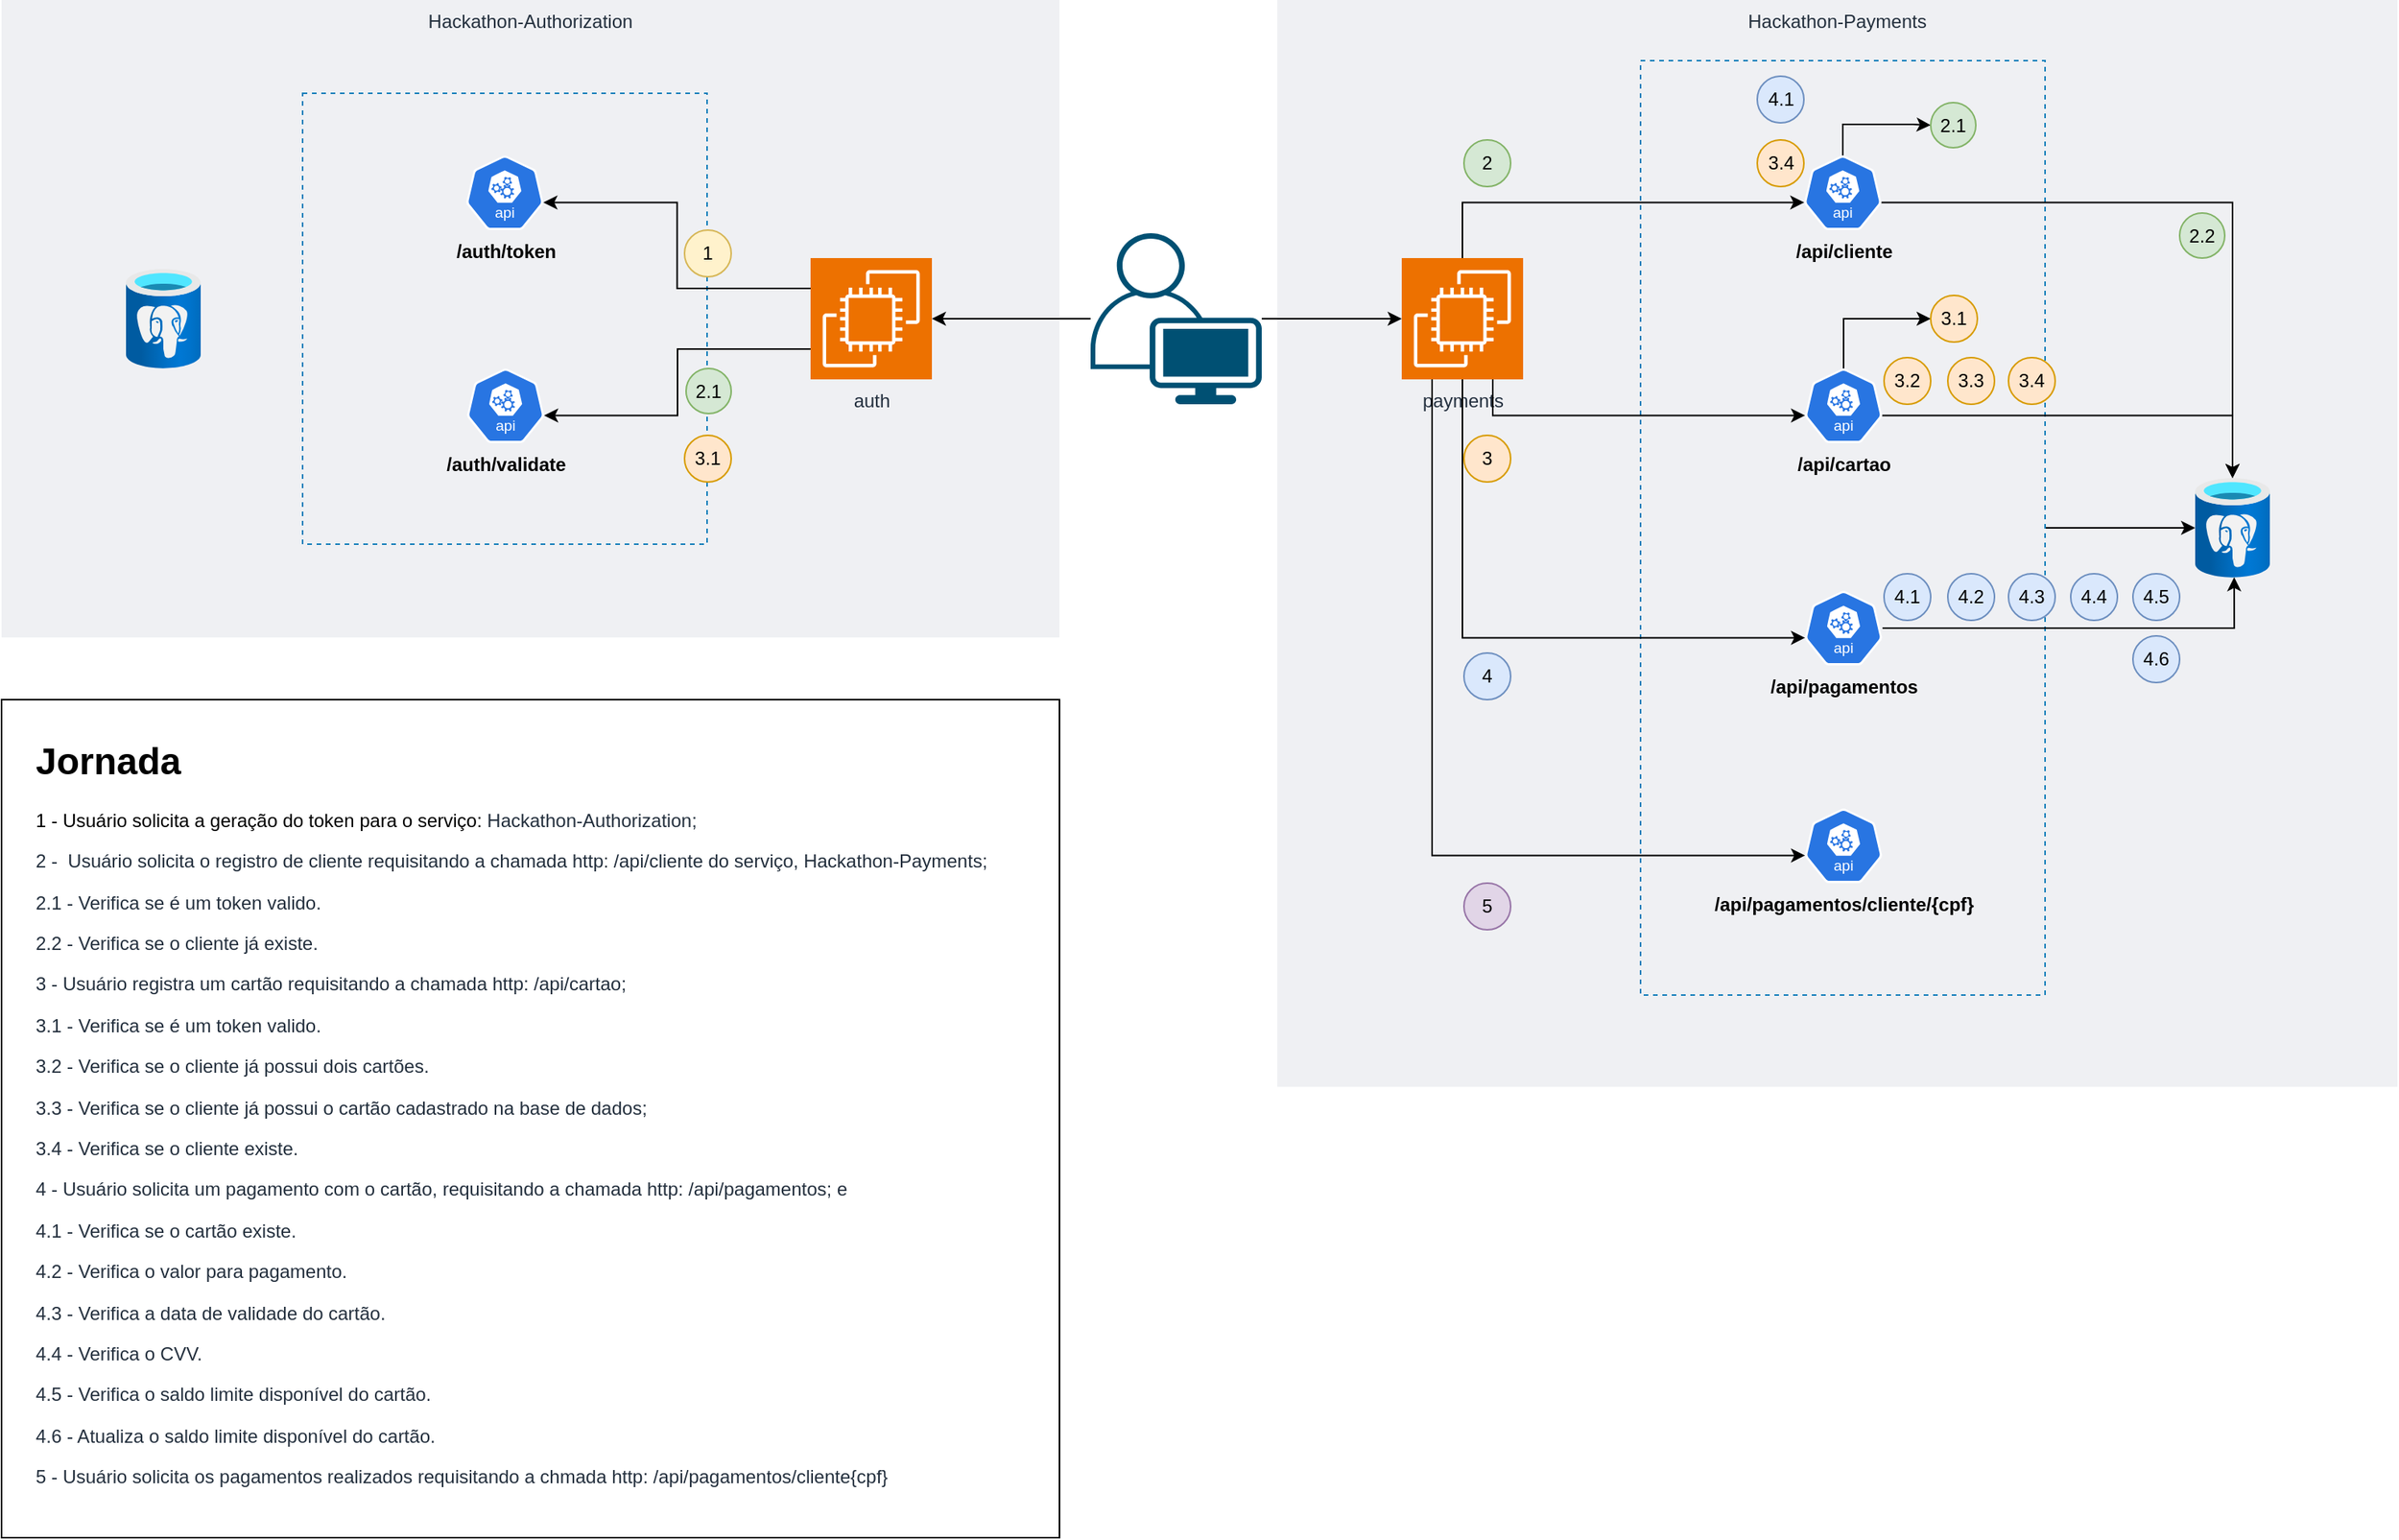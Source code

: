 <mxfile version="24.6.4" type="device">
  <diagram name="Página-1" id="jL50IFQ1BZIH77aHQics">
    <mxGraphModel dx="3217" dy="1423" grid="1" gridSize="10" guides="1" tooltips="1" connect="1" arrows="1" fold="1" page="1" pageScale="1" pageWidth="827" pageHeight="1169" math="0" shadow="0">
      <root>
        <mxCell id="0" />
        <mxCell id="1" parent="0" />
        <mxCell id="dCi2mr4LiYDVyKbxEAa7-5" value="Hackathon-Authorization" style="fillColor=#EFF0F3;strokeColor=none;dashed=0;verticalAlign=top;fontStyle=0;fontColor=#232F3D;whiteSpace=wrap;html=1;" vertex="1" parent="1">
          <mxGeometry x="-40" y="161" width="680" height="410" as="geometry" />
        </mxCell>
        <mxCell id="dCi2mr4LiYDVyKbxEAa7-1" value="auth" style="sketch=0;points=[[0,0,0],[0.25,0,0],[0.5,0,0],[0.75,0,0],[1,0,0],[0,1,0],[0.25,1,0],[0.5,1,0],[0.75,1,0],[1,1,0],[0,0.25,0],[0,0.5,0],[0,0.75,0],[1,0.25,0],[1,0.5,0],[1,0.75,0]];outlineConnect=0;fontColor=#232F3E;fillColor=#ED7100;strokeColor=#ffffff;dashed=0;verticalLabelPosition=bottom;verticalAlign=top;align=center;html=1;fontSize=12;fontStyle=0;aspect=fixed;shape=mxgraph.aws4.resourceIcon;resIcon=mxgraph.aws4.ec2;" vertex="1" parent="1">
          <mxGeometry x="480" y="327" width="78" height="78" as="geometry" />
        </mxCell>
        <mxCell id="dCi2mr4LiYDVyKbxEAa7-3" value="" style="image;aspect=fixed;html=1;points=[];align=center;fontSize=12;image=img/lib/azure2/databases/Azure_Database_PostgreSQL_Server.svg;" vertex="1" parent="1">
          <mxGeometry x="40" y="334" width="48" height="64" as="geometry" />
        </mxCell>
        <mxCell id="dCi2mr4LiYDVyKbxEAa7-9" value="" style="fillColor=none;strokeColor=#147EBA;dashed=1;verticalAlign=top;fontStyle=0;fontColor=#147EBA;whiteSpace=wrap;html=1;" vertex="1" parent="1">
          <mxGeometry x="153.5" y="221" width="260" height="290" as="geometry" />
        </mxCell>
        <mxCell id="dCi2mr4LiYDVyKbxEAa7-11" value="&lt;b&gt;/auth/token&lt;/b&gt;" style="aspect=fixed;sketch=0;html=1;dashed=0;whitespace=wrap;verticalLabelPosition=bottom;verticalAlign=top;fillColor=#2875E2;strokeColor=#ffffff;points=[[0.005,0.63,0],[0.1,0.2,0],[0.9,0.2,0],[0.5,0,0],[0.995,0.63,0],[0.72,0.99,0],[0.5,1,0],[0.28,0.99,0]];shape=mxgraph.kubernetes.icon2;kubernetesLabel=1;prIcon=api" vertex="1" parent="1">
          <mxGeometry x="258.5" y="261" width="50" height="48" as="geometry" />
        </mxCell>
        <mxCell id="dCi2mr4LiYDVyKbxEAa7-12" value="&lt;b&gt;/auth/validate&lt;/b&gt;" style="aspect=fixed;sketch=0;html=1;dashed=0;whitespace=wrap;verticalLabelPosition=bottom;verticalAlign=top;fillColor=#2875E2;strokeColor=#ffffff;points=[[0.005,0.63,0],[0.1,0.2,0],[0.9,0.2,0],[0.5,0,0],[0.995,0.63,0],[0.72,0.99,0],[0.5,1,0],[0.28,0.99,0]];shape=mxgraph.kubernetes.icon2;kubernetesLabel=1;prIcon=api" vertex="1" parent="1">
          <mxGeometry x="259" y="398" width="50" height="48" as="geometry" />
        </mxCell>
        <mxCell id="dCi2mr4LiYDVyKbxEAa7-13" value="Hackathon-Payments" style="fillColor=#EFF0F3;strokeColor=none;dashed=0;verticalAlign=top;fontStyle=0;fontColor=#232F3D;whiteSpace=wrap;html=1;" vertex="1" parent="1">
          <mxGeometry x="780" y="161" width="720" height="699" as="geometry" />
        </mxCell>
        <mxCell id="dCi2mr4LiYDVyKbxEAa7-15" value="payments" style="sketch=0;points=[[0,0,0],[0.25,0,0],[0.5,0,0],[0.75,0,0],[1,0,0],[0,1,0],[0.25,1,0],[0.5,1,0],[0.75,1,0],[1,1,0],[0,0.25,0],[0,0.5,0],[0,0.75,0],[1,0.25,0],[1,0.5,0],[1,0.75,0]];outlineConnect=0;fontColor=#232F3E;fillColor=#ED7100;strokeColor=#ffffff;dashed=0;verticalLabelPosition=bottom;verticalAlign=top;align=center;html=1;fontSize=12;fontStyle=0;aspect=fixed;shape=mxgraph.aws4.resourceIcon;resIcon=mxgraph.aws4.ec2;" vertex="1" parent="1">
          <mxGeometry x="860" y="327" width="78" height="78" as="geometry" />
        </mxCell>
        <mxCell id="dCi2mr4LiYDVyKbxEAa7-16" value="" style="image;aspect=fixed;html=1;points=[];align=center;fontSize=12;image=img/lib/azure2/databases/Azure_Database_PostgreSQL_Server.svg;" vertex="1" parent="1">
          <mxGeometry x="1370" y="468.5" width="48" height="64" as="geometry" />
        </mxCell>
        <mxCell id="dCi2mr4LiYDVyKbxEAa7-42" style="edgeStyle=orthogonalEdgeStyle;rounded=0;orthogonalLoop=1;jettySize=auto;html=1;" edge="1" parent="1" source="dCi2mr4LiYDVyKbxEAa7-17" target="dCi2mr4LiYDVyKbxEAa7-16">
          <mxGeometry relative="1" as="geometry" />
        </mxCell>
        <mxCell id="dCi2mr4LiYDVyKbxEAa7-17" value="" style="fillColor=none;strokeColor=#147EBA;dashed=1;verticalAlign=top;fontStyle=0;fontColor=#147EBA;whiteSpace=wrap;html=1;" vertex="1" parent="1">
          <mxGeometry x="1013.5" y="200" width="260" height="601" as="geometry" />
        </mxCell>
        <mxCell id="dCi2mr4LiYDVyKbxEAa7-53" style="edgeStyle=orthogonalEdgeStyle;rounded=0;orthogonalLoop=1;jettySize=auto;html=1;exitX=0.995;exitY=0.63;exitDx=0;exitDy=0;exitPerimeter=0;" edge="1" parent="1" source="dCi2mr4LiYDVyKbxEAa7-18" target="dCi2mr4LiYDVyKbxEAa7-16">
          <mxGeometry relative="1" as="geometry" />
        </mxCell>
        <mxCell id="dCi2mr4LiYDVyKbxEAa7-56" style="edgeStyle=orthogonalEdgeStyle;rounded=0;orthogonalLoop=1;jettySize=auto;html=1;exitX=0.5;exitY=0;exitDx=0;exitDy=0;exitPerimeter=0;entryX=0;entryY=0.5;entryDx=0;entryDy=0;" edge="1" parent="1" source="dCi2mr4LiYDVyKbxEAa7-18" target="dCi2mr4LiYDVyKbxEAa7-48">
          <mxGeometry relative="1" as="geometry" />
        </mxCell>
        <mxCell id="dCi2mr4LiYDVyKbxEAa7-18" value="&lt;b&gt;/api/cliente&lt;/b&gt;" style="aspect=fixed;sketch=0;html=1;dashed=0;whitespace=wrap;verticalLabelPosition=bottom;verticalAlign=top;fillColor=#2875E2;strokeColor=#ffffff;points=[[0.005,0.63,0],[0.1,0.2,0],[0.9,0.2,0],[0.5,0,0],[0.995,0.63,0],[0.72,0.99,0],[0.5,1,0],[0.28,0.99,0]];shape=mxgraph.kubernetes.icon2;kubernetesLabel=1;prIcon=api" vertex="1" parent="1">
          <mxGeometry x="1118.5" y="261" width="50" height="48" as="geometry" />
        </mxCell>
        <mxCell id="dCi2mr4LiYDVyKbxEAa7-57" style="edgeStyle=orthogonalEdgeStyle;rounded=0;orthogonalLoop=1;jettySize=auto;html=1;exitX=0.5;exitY=0;exitDx=0;exitDy=0;exitPerimeter=0;entryX=0;entryY=0.5;entryDx=0;entryDy=0;" edge="1" parent="1" source="dCi2mr4LiYDVyKbxEAa7-19" target="dCi2mr4LiYDVyKbxEAa7-55">
          <mxGeometry relative="1" as="geometry" />
        </mxCell>
        <mxCell id="dCi2mr4LiYDVyKbxEAa7-59" style="edgeStyle=orthogonalEdgeStyle;rounded=0;orthogonalLoop=1;jettySize=auto;html=1;exitX=0.995;exitY=0.63;exitDx=0;exitDy=0;exitPerimeter=0;" edge="1" parent="1" source="dCi2mr4LiYDVyKbxEAa7-19" target="dCi2mr4LiYDVyKbxEAa7-16">
          <mxGeometry relative="1" as="geometry" />
        </mxCell>
        <mxCell id="dCi2mr4LiYDVyKbxEAa7-19" value="&lt;b&gt;/api/cartao&lt;/b&gt;" style="aspect=fixed;sketch=0;html=1;dashed=0;whitespace=wrap;verticalLabelPosition=bottom;verticalAlign=top;fillColor=#2875E2;strokeColor=#ffffff;points=[[0.005,0.63,0],[0.1,0.2,0],[0.9,0.2,0],[0.5,0,0],[0.995,0.63,0],[0.72,0.99,0],[0.5,1,0],[0.28,0.99,0]];shape=mxgraph.kubernetes.icon2;kubernetesLabel=1;prIcon=api" vertex="1" parent="1">
          <mxGeometry x="1119" y="398" width="50" height="48" as="geometry" />
        </mxCell>
        <mxCell id="dCi2mr4LiYDVyKbxEAa7-21" value="" style="points=[[0.35,0,0],[0.98,0.51,0],[1,0.71,0],[0.67,1,0],[0,0.795,0],[0,0.65,0]];verticalLabelPosition=bottom;sketch=0;html=1;verticalAlign=top;aspect=fixed;align=center;pointerEvents=1;shape=mxgraph.cisco19.user;fillColor=#005073;strokeColor=none;" vertex="1" parent="1">
          <mxGeometry x="660" y="311" width="110" height="110" as="geometry" />
        </mxCell>
        <mxCell id="dCi2mr4LiYDVyKbxEAa7-22" style="edgeStyle=orthogonalEdgeStyle;rounded=0;orthogonalLoop=1;jettySize=auto;html=1;entryX=1;entryY=0.5;entryDx=0;entryDy=0;entryPerimeter=0;" edge="1" parent="1" source="dCi2mr4LiYDVyKbxEAa7-21" target="dCi2mr4LiYDVyKbxEAa7-1">
          <mxGeometry relative="1" as="geometry" />
        </mxCell>
        <mxCell id="dCi2mr4LiYDVyKbxEAa7-23" style="edgeStyle=orthogonalEdgeStyle;rounded=0;orthogonalLoop=1;jettySize=auto;html=1;entryX=0;entryY=0.5;entryDx=0;entryDy=0;entryPerimeter=0;" edge="1" parent="1" source="dCi2mr4LiYDVyKbxEAa7-21" target="dCi2mr4LiYDVyKbxEAa7-15">
          <mxGeometry relative="1" as="geometry" />
        </mxCell>
        <mxCell id="dCi2mr4LiYDVyKbxEAa7-24" style="edgeStyle=orthogonalEdgeStyle;rounded=0;orthogonalLoop=1;jettySize=auto;html=1;exitX=0.5;exitY=0;exitDx=0;exitDy=0;exitPerimeter=0;entryX=0.005;entryY=0.63;entryDx=0;entryDy=0;entryPerimeter=0;" edge="1" parent="1" source="dCi2mr4LiYDVyKbxEAa7-15" target="dCi2mr4LiYDVyKbxEAa7-18">
          <mxGeometry relative="1" as="geometry" />
        </mxCell>
        <mxCell id="dCi2mr4LiYDVyKbxEAa7-25" style="edgeStyle=orthogonalEdgeStyle;rounded=0;orthogonalLoop=1;jettySize=auto;html=1;exitX=0;exitY=0.25;exitDx=0;exitDy=0;exitPerimeter=0;entryX=0.995;entryY=0.63;entryDx=0;entryDy=0;entryPerimeter=0;" edge="1" parent="1" source="dCi2mr4LiYDVyKbxEAa7-1" target="dCi2mr4LiYDVyKbxEAa7-11">
          <mxGeometry relative="1" as="geometry" />
        </mxCell>
        <mxCell id="dCi2mr4LiYDVyKbxEAa7-26" style="edgeStyle=orthogonalEdgeStyle;rounded=0;orthogonalLoop=1;jettySize=auto;html=1;exitX=0;exitY=0.75;exitDx=0;exitDy=0;exitPerimeter=0;entryX=0.995;entryY=0.63;entryDx=0;entryDy=0;entryPerimeter=0;" edge="1" parent="1" source="dCi2mr4LiYDVyKbxEAa7-1" target="dCi2mr4LiYDVyKbxEAa7-12">
          <mxGeometry relative="1" as="geometry" />
        </mxCell>
        <mxCell id="dCi2mr4LiYDVyKbxEAa7-29" value="1" style="ellipse;whiteSpace=wrap;html=1;aspect=fixed;fillColor=#fff2cc;strokeColor=#d6b656;" vertex="1" parent="1">
          <mxGeometry x="399" y="309" width="30" height="30" as="geometry" />
        </mxCell>
        <mxCell id="dCi2mr4LiYDVyKbxEAa7-32" value="2" style="ellipse;whiteSpace=wrap;html=1;aspect=fixed;fillColor=#d5e8d4;strokeColor=#82b366;" vertex="1" parent="1">
          <mxGeometry x="900" y="251" width="30" height="30" as="geometry" />
        </mxCell>
        <mxCell id="dCi2mr4LiYDVyKbxEAa7-33" style="edgeStyle=orthogonalEdgeStyle;rounded=0;orthogonalLoop=1;jettySize=auto;html=1;exitX=0.75;exitY=1;exitDx=0;exitDy=0;exitPerimeter=0;entryX=0.005;entryY=0.63;entryDx=0;entryDy=0;entryPerimeter=0;" edge="1" parent="1" source="dCi2mr4LiYDVyKbxEAa7-15" target="dCi2mr4LiYDVyKbxEAa7-19">
          <mxGeometry relative="1" as="geometry" />
        </mxCell>
        <mxCell id="dCi2mr4LiYDVyKbxEAa7-34" value="3" style="ellipse;whiteSpace=wrap;html=1;aspect=fixed;fillColor=#ffe6cc;strokeColor=#d79b00;" vertex="1" parent="1">
          <mxGeometry x="900" y="441" width="30" height="30" as="geometry" />
        </mxCell>
        <mxCell id="dCi2mr4LiYDVyKbxEAa7-35" value="&lt;b&gt;/api/pagamentos&lt;/b&gt;" style="aspect=fixed;sketch=0;html=1;dashed=0;whitespace=wrap;verticalLabelPosition=bottom;verticalAlign=top;fillColor=#2875E2;strokeColor=#ffffff;points=[[0.005,0.63,0],[0.1,0.2,0],[0.9,0.2,0],[0.5,0,0],[0.995,0.63,0],[0.72,0.99,0],[0.5,1,0],[0.28,0.99,0]];shape=mxgraph.kubernetes.icon2;kubernetesLabel=1;prIcon=api" vertex="1" parent="1">
          <mxGeometry x="1119" y="541" width="50" height="48" as="geometry" />
        </mxCell>
        <mxCell id="dCi2mr4LiYDVyKbxEAa7-36" style="edgeStyle=orthogonalEdgeStyle;rounded=0;orthogonalLoop=1;jettySize=auto;html=1;exitX=0.5;exitY=1;exitDx=0;exitDy=0;exitPerimeter=0;entryX=0.005;entryY=0.63;entryDx=0;entryDy=0;entryPerimeter=0;" edge="1" parent="1" source="dCi2mr4LiYDVyKbxEAa7-15" target="dCi2mr4LiYDVyKbxEAa7-35">
          <mxGeometry relative="1" as="geometry" />
        </mxCell>
        <mxCell id="dCi2mr4LiYDVyKbxEAa7-37" value="4" style="ellipse;whiteSpace=wrap;html=1;aspect=fixed;fillColor=#dae8fc;strokeColor=#6c8ebf;" vertex="1" parent="1">
          <mxGeometry x="900" y="581" width="30" height="30" as="geometry" />
        </mxCell>
        <mxCell id="dCi2mr4LiYDVyKbxEAa7-39" value="&lt;b&gt;/api/pagamentos/cliente/{cpf}&lt;/b&gt;" style="aspect=fixed;sketch=0;html=1;dashed=0;whitespace=wrap;verticalLabelPosition=bottom;verticalAlign=top;fillColor=#2875E2;strokeColor=#ffffff;points=[[0.005,0.63,0],[0.1,0.2,0],[0.9,0.2,0],[0.5,0,0],[0.995,0.63,0],[0.72,0.99,0],[0.5,1,0],[0.28,0.99,0]];shape=mxgraph.kubernetes.icon2;kubernetesLabel=1;prIcon=api" vertex="1" parent="1">
          <mxGeometry x="1119" y="681" width="50" height="48" as="geometry" />
        </mxCell>
        <mxCell id="dCi2mr4LiYDVyKbxEAa7-40" style="edgeStyle=orthogonalEdgeStyle;rounded=0;orthogonalLoop=1;jettySize=auto;html=1;exitX=0.25;exitY=1;exitDx=0;exitDy=0;exitPerimeter=0;entryX=0.005;entryY=0.63;entryDx=0;entryDy=0;entryPerimeter=0;" edge="1" parent="1" source="dCi2mr4LiYDVyKbxEAa7-15" target="dCi2mr4LiYDVyKbxEAa7-39">
          <mxGeometry relative="1" as="geometry" />
        </mxCell>
        <mxCell id="dCi2mr4LiYDVyKbxEAa7-41" value="5" style="ellipse;whiteSpace=wrap;html=1;aspect=fixed;fillColor=#e1d5e7;strokeColor=#9673a6;" vertex="1" parent="1">
          <mxGeometry x="900" y="729" width="30" height="30" as="geometry" />
        </mxCell>
        <mxCell id="dCi2mr4LiYDVyKbxEAa7-43" value="" style="rounded=0;whiteSpace=wrap;html=1;" vertex="1" parent="1">
          <mxGeometry x="-40" y="611" width="680" height="539" as="geometry" />
        </mxCell>
        <mxCell id="dCi2mr4LiYDVyKbxEAa7-44" value="&lt;h1 style=&quot;margin-top: 0px;&quot;&gt;Jornada&lt;/h1&gt;&lt;p&gt;1 - Usuário solicita a geração do token para o serviço:&amp;nbsp;&lt;span style=&quot;color: rgb(35, 47, 61); text-align: center; background-color: initial;&quot;&gt;Hackathon-Authorization;&lt;/span&gt;&lt;/p&gt;&lt;p&gt;&lt;span style=&quot;color: rgb(35, 47, 61); text-align: center; background-color: initial;&quot;&gt;2 -&amp;nbsp; Usuário solicita o registro de cliente requisitando a chamada http: /api/cliente do serviço,&amp;nbsp;&lt;/span&gt;&lt;span style=&quot;color: rgb(35, 47, 61); text-align: center; background-color: initial;&quot;&gt;Hackathon-Payments;&lt;/span&gt;&lt;/p&gt;&lt;p&gt;&lt;span style=&quot;color: rgb(35, 47, 61); text-align: center;&quot;&gt;2.1 - Verifica se é um token valido.&lt;/span&gt;&lt;br&gt;&lt;/p&gt;&lt;p&gt;&lt;span style=&quot;color: rgb(35, 47, 61); text-align: center; background-color: initial;&quot;&gt;2.2 - Verifica se o cliente já existe.&lt;/span&gt;&lt;/p&gt;&lt;p&gt;&lt;span style=&quot;color: rgb(35, 47, 61); text-align: center; background-color: initial;&quot;&gt;3 - Usuário registra um cartão requisitando a chamada http: /api/cartao;&lt;/span&gt;&lt;/p&gt;&lt;p&gt;&lt;span style=&quot;color: rgb(35, 47, 61); text-align: center; background-color: initial;&quot;&gt;3.1 - Verifica se é um token valido.&amp;nbsp;&lt;/span&gt;&lt;/p&gt;&lt;p&gt;&lt;span style=&quot;color: rgb(35, 47, 61); text-align: center; background-color: initial;&quot;&gt;3.2 - Verifica se o cliente já possui dois cartões.&lt;/span&gt;&lt;/p&gt;&lt;p&gt;&lt;span style=&quot;color: rgb(35, 47, 61); text-align: center; background-color: initial;&quot;&gt;3.3 - Verifica se o cliente já possui o cartão cadastrado na base de dados;&lt;/span&gt;&lt;/p&gt;&lt;p&gt;&lt;span style=&quot;color: rgb(35, 47, 61); text-align: center; background-color: initial;&quot;&gt;3.4 - Verifica se o cliente existe.&lt;/span&gt;&lt;/p&gt;&lt;p&gt;&lt;span style=&quot;color: rgb(35, 47, 61); text-align: center; background-color: initial;&quot;&gt;4 - Usuário solicita um pagamento com o cartão, requisitando a chamada http: /api/pagamentos; e&lt;/span&gt;&lt;/p&gt;&lt;p&gt;&lt;span style=&quot;color: rgb(35, 47, 61); text-align: center; background-color: initial;&quot;&gt;4.1 - Verifica se o cartão existe.&lt;/span&gt;&lt;/p&gt;&lt;p&gt;&lt;span style=&quot;color: rgb(35, 47, 61); text-align: center; background-color: initial;&quot;&gt;4.2 - Verifica o valor para pagamento.&lt;/span&gt;&lt;/p&gt;&lt;p&gt;&lt;span style=&quot;color: rgb(35, 47, 61); text-align: center; background-color: initial;&quot;&gt;4.3 - Verifica a data de validade do cartão.&lt;/span&gt;&lt;/p&gt;&lt;p&gt;&lt;span style=&quot;color: rgb(35, 47, 61); text-align: center; background-color: initial;&quot;&gt;4.4 - Verifica o CVV.&lt;/span&gt;&lt;/p&gt;&lt;p&gt;&lt;span style=&quot;color: rgb(35, 47, 61); text-align: center; background-color: initial;&quot;&gt;4.5 - Verifica o saldo limite disponível do cartão.&lt;/span&gt;&lt;/p&gt;&lt;p&gt;&lt;span style=&quot;color: rgb(35, 47, 61); text-align: center; background-color: initial;&quot;&gt;4.6 - Atualiza o saldo limite&amp;nbsp;&lt;/span&gt;&lt;span style=&quot;color: rgb(35, 47, 61); text-align: center; background-color: initial;&quot;&gt;disponível do&amp;nbsp;&lt;/span&gt;&lt;span style=&quot;color: rgb(35, 47, 61); text-align: center; background-color: initial;&quot;&gt;cartão.&lt;/span&gt;&lt;/p&gt;&lt;p&gt;&lt;span style=&quot;color: rgb(35, 47, 61); text-align: center; background-color: initial;&quot;&gt;5 - Usuário solicita os pagamentos realizados requisitando a chmada http: /api/pagamentos/cliente{cpf}&lt;/span&gt;&lt;/p&gt;" style="text;html=1;whiteSpace=wrap;overflow=hidden;rounded=0;" vertex="1" parent="1">
          <mxGeometry x="-20" y="630" width="640" height="510" as="geometry" />
        </mxCell>
        <mxCell id="dCi2mr4LiYDVyKbxEAa7-48" value="2.1" style="ellipse;whiteSpace=wrap;html=1;aspect=fixed;fillColor=#d5e8d4;strokeColor=#82b366;" vertex="1" parent="1">
          <mxGeometry x="1200" y="227" width="29" height="29" as="geometry" />
        </mxCell>
        <mxCell id="dCi2mr4LiYDVyKbxEAa7-52" value="2.1" style="ellipse;whiteSpace=wrap;html=1;aspect=fixed;fillColor=#d5e8d4;strokeColor=#82b366;" vertex="1" parent="1">
          <mxGeometry x="400" y="398" width="29" height="29" as="geometry" />
        </mxCell>
        <mxCell id="dCi2mr4LiYDVyKbxEAa7-54" value="2.2" style="ellipse;whiteSpace=wrap;html=1;aspect=fixed;fillColor=#d5e8d4;strokeColor=#82b366;" vertex="1" parent="1">
          <mxGeometry x="1360" y="298" width="29" height="29" as="geometry" />
        </mxCell>
        <mxCell id="dCi2mr4LiYDVyKbxEAa7-55" value="3.1" style="ellipse;whiteSpace=wrap;html=1;aspect=fixed;fillColor=#ffe6cc;strokeColor=#d79b00;" vertex="1" parent="1">
          <mxGeometry x="1200" y="351" width="30" height="30" as="geometry" />
        </mxCell>
        <mxCell id="dCi2mr4LiYDVyKbxEAa7-58" value="3.1" style="ellipse;whiteSpace=wrap;html=1;aspect=fixed;fillColor=#ffe6cc;strokeColor=#d79b00;" vertex="1" parent="1">
          <mxGeometry x="399" y="441" width="30" height="30" as="geometry" />
        </mxCell>
        <mxCell id="dCi2mr4LiYDVyKbxEAa7-60" value="3.2" style="ellipse;whiteSpace=wrap;html=1;aspect=fixed;fillColor=#ffe6cc;strokeColor=#d79b00;" vertex="1" parent="1">
          <mxGeometry x="1170" y="391" width="30" height="30" as="geometry" />
        </mxCell>
        <mxCell id="dCi2mr4LiYDVyKbxEAa7-61" value="3.3" style="ellipse;whiteSpace=wrap;html=1;aspect=fixed;fillColor=#ffe6cc;strokeColor=#d79b00;" vertex="1" parent="1">
          <mxGeometry x="1211" y="391" width="30" height="30" as="geometry" />
        </mxCell>
        <mxCell id="dCi2mr4LiYDVyKbxEAa7-62" value="3.4" style="ellipse;whiteSpace=wrap;html=1;aspect=fixed;fillColor=#ffe6cc;strokeColor=#d79b00;" vertex="1" parent="1">
          <mxGeometry x="1250" y="391" width="30" height="30" as="geometry" />
        </mxCell>
        <mxCell id="dCi2mr4LiYDVyKbxEAa7-67" value="3.4" style="ellipse;whiteSpace=wrap;html=1;aspect=fixed;fillColor=#ffe6cc;strokeColor=#d79b00;" vertex="1" parent="1">
          <mxGeometry x="1088.5" y="251" width="30" height="30" as="geometry" />
        </mxCell>
        <mxCell id="dCi2mr4LiYDVyKbxEAa7-68" value="4.1" style="ellipse;whiteSpace=wrap;html=1;aspect=fixed;fillColor=#dae8fc;strokeColor=#6c8ebf;" vertex="1" parent="1">
          <mxGeometry x="1170" y="530" width="30" height="30" as="geometry" />
        </mxCell>
        <mxCell id="dCi2mr4LiYDVyKbxEAa7-70" style="edgeStyle=orthogonalEdgeStyle;rounded=0;orthogonalLoop=1;jettySize=auto;html=1;entryX=0.522;entryY=0.996;entryDx=0;entryDy=0;entryPerimeter=0;" edge="1" parent="1" source="dCi2mr4LiYDVyKbxEAa7-35" target="dCi2mr4LiYDVyKbxEAa7-16">
          <mxGeometry relative="1" as="geometry" />
        </mxCell>
        <mxCell id="dCi2mr4LiYDVyKbxEAa7-71" value="4.1" style="ellipse;whiteSpace=wrap;html=1;aspect=fixed;fillColor=#dae8fc;strokeColor=#6c8ebf;" vertex="1" parent="1">
          <mxGeometry x="1088.5" y="210" width="30" height="30" as="geometry" />
        </mxCell>
        <mxCell id="dCi2mr4LiYDVyKbxEAa7-72" value="4.2" style="ellipse;whiteSpace=wrap;html=1;aspect=fixed;fillColor=#dae8fc;strokeColor=#6c8ebf;" vertex="1" parent="1">
          <mxGeometry x="1211" y="530" width="30" height="30" as="geometry" />
        </mxCell>
        <mxCell id="dCi2mr4LiYDVyKbxEAa7-73" value="4.3" style="ellipse;whiteSpace=wrap;html=1;aspect=fixed;fillColor=#dae8fc;strokeColor=#6c8ebf;" vertex="1" parent="1">
          <mxGeometry x="1250" y="530" width="30" height="30" as="geometry" />
        </mxCell>
        <mxCell id="dCi2mr4LiYDVyKbxEAa7-74" value="4.4" style="ellipse;whiteSpace=wrap;html=1;aspect=fixed;fillColor=#dae8fc;strokeColor=#6c8ebf;" vertex="1" parent="1">
          <mxGeometry x="1290" y="530" width="30" height="30" as="geometry" />
        </mxCell>
        <mxCell id="dCi2mr4LiYDVyKbxEAa7-75" value="4.5" style="ellipse;whiteSpace=wrap;html=1;aspect=fixed;fillColor=#dae8fc;strokeColor=#6c8ebf;" vertex="1" parent="1">
          <mxGeometry x="1330" y="530" width="30" height="30" as="geometry" />
        </mxCell>
        <mxCell id="dCi2mr4LiYDVyKbxEAa7-76" value="4.6" style="ellipse;whiteSpace=wrap;html=1;aspect=fixed;fillColor=#dae8fc;strokeColor=#6c8ebf;" vertex="1" parent="1">
          <mxGeometry x="1330" y="570" width="30" height="30" as="geometry" />
        </mxCell>
      </root>
    </mxGraphModel>
  </diagram>
</mxfile>
